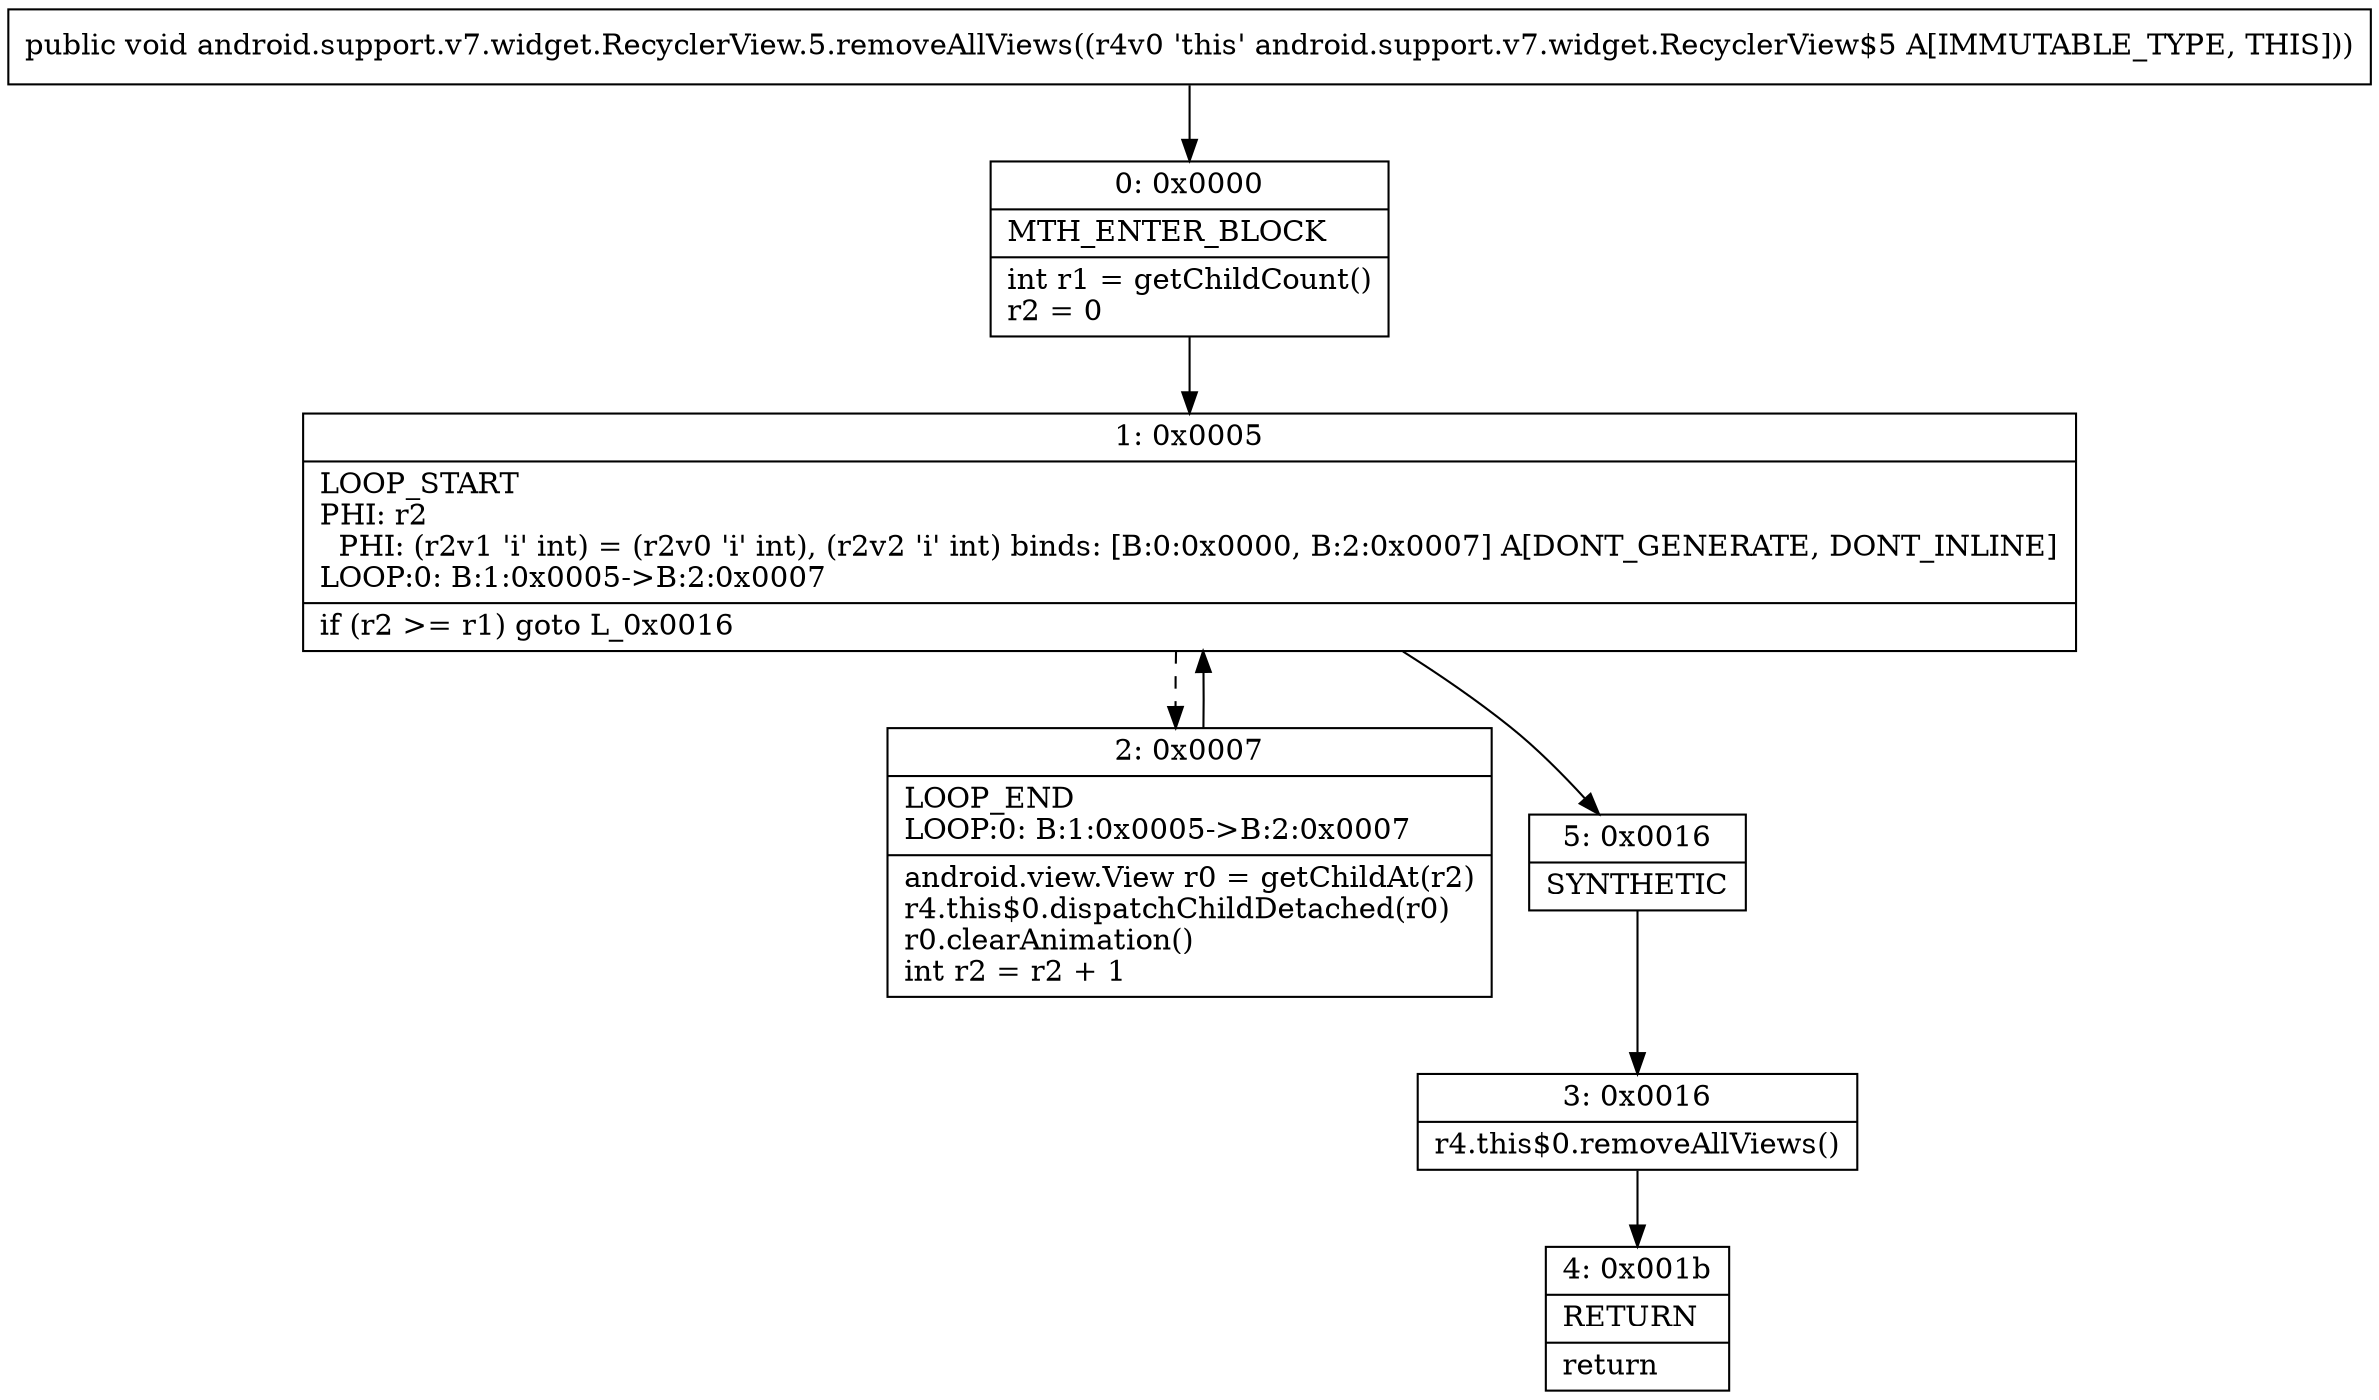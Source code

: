 digraph "CFG forandroid.support.v7.widget.RecyclerView.5.removeAllViews()V" {
Node_0 [shape=record,label="{0\:\ 0x0000|MTH_ENTER_BLOCK\l|int r1 = getChildCount()\lr2 = 0\l}"];
Node_1 [shape=record,label="{1\:\ 0x0005|LOOP_START\lPHI: r2 \l  PHI: (r2v1 'i' int) = (r2v0 'i' int), (r2v2 'i' int) binds: [B:0:0x0000, B:2:0x0007] A[DONT_GENERATE, DONT_INLINE]\lLOOP:0: B:1:0x0005\-\>B:2:0x0007\l|if (r2 \>= r1) goto L_0x0016\l}"];
Node_2 [shape=record,label="{2\:\ 0x0007|LOOP_END\lLOOP:0: B:1:0x0005\-\>B:2:0x0007\l|android.view.View r0 = getChildAt(r2)\lr4.this$0.dispatchChildDetached(r0)\lr0.clearAnimation()\lint r2 = r2 + 1\l}"];
Node_3 [shape=record,label="{3\:\ 0x0016|r4.this$0.removeAllViews()\l}"];
Node_4 [shape=record,label="{4\:\ 0x001b|RETURN\l|return\l}"];
Node_5 [shape=record,label="{5\:\ 0x0016|SYNTHETIC\l}"];
MethodNode[shape=record,label="{public void android.support.v7.widget.RecyclerView.5.removeAllViews((r4v0 'this' android.support.v7.widget.RecyclerView$5 A[IMMUTABLE_TYPE, THIS])) }"];
MethodNode -> Node_0;
Node_0 -> Node_1;
Node_1 -> Node_2[style=dashed];
Node_1 -> Node_5;
Node_2 -> Node_1;
Node_3 -> Node_4;
Node_5 -> Node_3;
}

